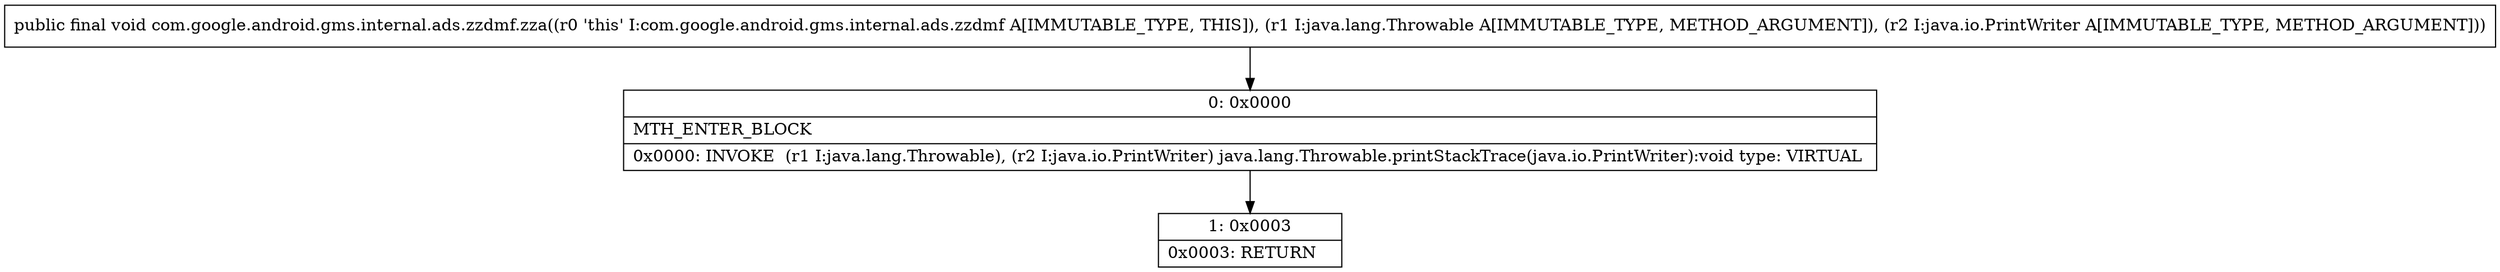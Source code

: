 digraph "CFG forcom.google.android.gms.internal.ads.zzdmf.zza(Ljava\/lang\/Throwable;Ljava\/io\/PrintWriter;)V" {
Node_0 [shape=record,label="{0\:\ 0x0000|MTH_ENTER_BLOCK\l|0x0000: INVOKE  (r1 I:java.lang.Throwable), (r2 I:java.io.PrintWriter) java.lang.Throwable.printStackTrace(java.io.PrintWriter):void type: VIRTUAL \l}"];
Node_1 [shape=record,label="{1\:\ 0x0003|0x0003: RETURN   \l}"];
MethodNode[shape=record,label="{public final void com.google.android.gms.internal.ads.zzdmf.zza((r0 'this' I:com.google.android.gms.internal.ads.zzdmf A[IMMUTABLE_TYPE, THIS]), (r1 I:java.lang.Throwable A[IMMUTABLE_TYPE, METHOD_ARGUMENT]), (r2 I:java.io.PrintWriter A[IMMUTABLE_TYPE, METHOD_ARGUMENT])) }"];
MethodNode -> Node_0;
Node_0 -> Node_1;
}

